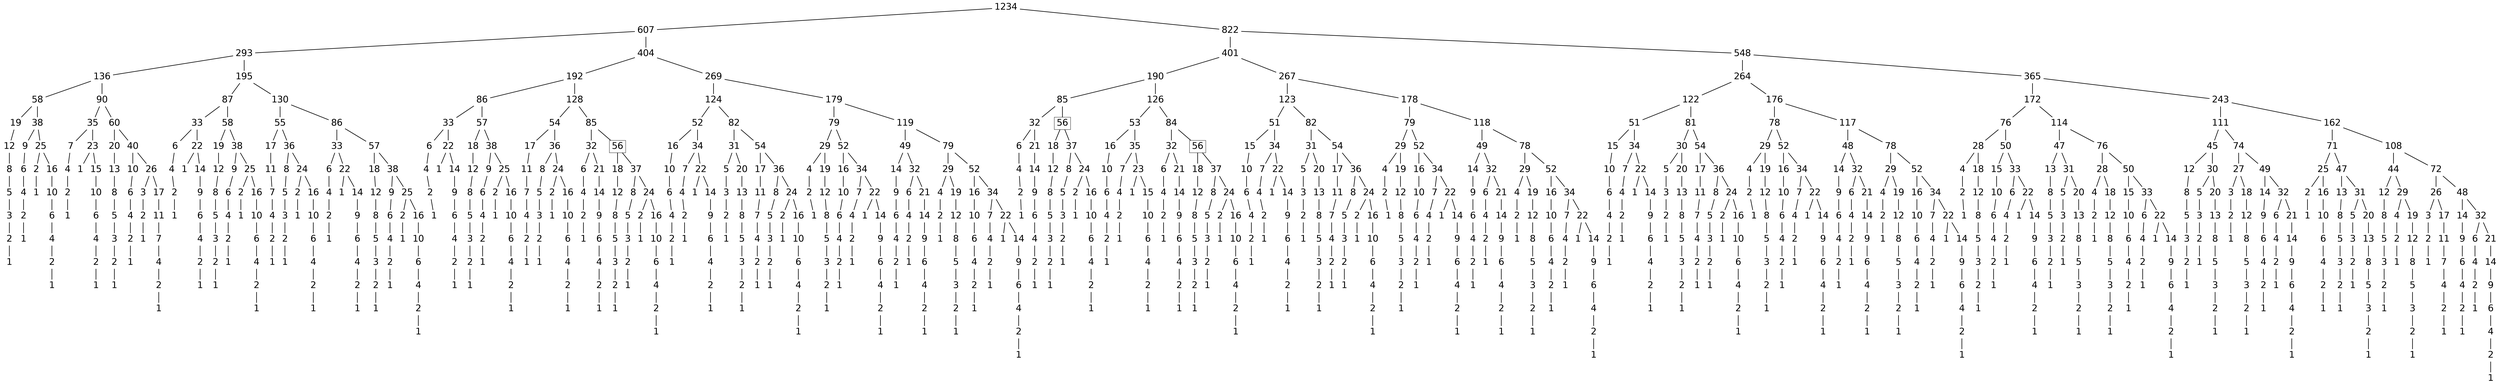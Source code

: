 digraph graph_name {
 graph[nodesep = 0.1];
 edge[dir=none, style=bold];
 node[ fontname = "Helvetica", shape = plaintext, width = 0.25, height = 0.25, fontsize=30];
cxl[label="1234" ];
cxl->cxm
cxm[label="607" ];
cxm->cxn
cxn[label="293" ];
cxn->cxo
cxo[label="136" ];
cxo->cxp
cxp[label="58" ];
cxp->cxq
cxq[label="19" ];
cxq->cxr
cxr[label="12" ];
cxr->cxs
cxs[label="8" ];
cxs->cxt
cxt[label="5" ];
cxt->cxu
cxu[label="3" ];
cxu->cxv
cxv[label="2" ];
cxv->cxw
cxw[label="1" ];
cxp->cxx
cxx[label="38" ];
cxx->cxy
cxy[label="9" ];
cxy->cxz
cxz[label="6" ];
cxz->cya
cya[label="4" ];
cya->cyb
cyb[label="2" ];
cyb->cyc
cyc[label="1" ];
cxx->cyd
cyd[label="25" ];
cyd->cye
cye[label="2" ];
cye->cyf
cyf[label="1" ];
cyd->cyg
cyg[label="16" ];
cyg->cyh
cyh[label="10" ];
cyh->cyi
cyi[label="6" ];
cyi->cyj
cyj[label="4" ];
cyj->cyk
cyk[label="2" ];
cyk->cyl
cyl[label="1" ];
cxo->cym
cym[label="90" ];
cym->cyn
cyn[label="35" ];
cyn->cyo
cyo[label="7" ];
cyo->cyp
cyp[label="4" ];
cyp->cyq
cyq[label="2" ];
cyq->cyr
cyr[label="1" ];
cyn->cys
cys[label="23" ];
cys->cyt
cyt[label="1" ];
cys->cyu
cyu[label="15" ];
cyu->cyv
cyv[label="10" ];
cyv->cyw
cyw[label="6" ];
cyw->cyx
cyx[label="4" ];
cyx->cyy
cyy[label="2" ];
cyy->cyz
cyz[label="1" ];
cym->cza
cza[label="60" ];
cza->czb
czb[label="20" ];
czb->czc
czc[label="13" ];
czc->czd
czd[label="8" ];
czd->cze
cze[label="5" ];
cze->czf
czf[label="3" ];
czf->czg
czg[label="2" ];
czg->czh
czh[label="1" ];
cza->czi
czi[label="40" ];
czi->czj
czj[label="10" ];
czj->czk
czk[label="6" ];
czk->czl
czl[label="4" ];
czl->czm
czm[label="2" ];
czm->czn
czn[label="1" ];
czi->czo
czo[label="26" ];
czo->czp
czp[label="3" ];
czp->czq
czq[label="2" ];
czq->czr
czr[label="1" ];
czo->czs
czs[label="17" ];
czs->czt
czt[label="11" ];
czt->czu
czu[label="7" ];
czu->czv
czv[label="4" ];
czv->czw
czw[label="2" ];
czw->czx
czx[label="1" ];
cxn->czy
czy[label="195" ];
czy->czz
czz[label="87" ];
czz->daa
daa[label="33" ];
daa->dab
dab[label="6" ];
dab->dac
dac[label="4" ];
dac->dad
dad[label="2" ];
dad->dae
dae[label="1" ];
daa->daf
daf[label="22" ];
daf->dag
dag[label="1" ];
daf->dah
dah[label="14" ];
dah->dai
dai[label="9" ];
dai->daj
daj[label="6" ];
daj->dak
dak[label="4" ];
dak->dal
dal[label="2" ];
dal->dam
dam[label="1" ];
czz->dan
dan[label="58" ];
dan->dao
dao[label="19" ];
dao->dap
dap[label="12" ];
dap->daq
daq[label="8" ];
daq->dar
dar[label="5" ];
dar->das
das[label="3" ];
das->dat
dat[label="2" ];
dat->dau
dau[label="1" ];
dan->dav
dav[label="38" ];
dav->daw
daw[label="9" ];
daw->dax
dax[label="6" ];
dax->day
day[label="4" ];
day->daz
daz[label="2" ];
daz->dba
dba[label="1" ];
dav->dbb
dbb[label="25" ];
dbb->dbc
dbc[label="2" ];
dbc->dbd
dbd[label="1" ];
dbb->dbe
dbe[label="16" ];
dbe->dbf
dbf[label="10" ];
dbf->dbg
dbg[label="6" ];
dbg->dbh
dbh[label="4" ];
dbh->dbi
dbi[label="2" ];
dbi->dbj
dbj[label="1" ];
czy->dbk
dbk[label="130" ];
dbk->dbl
dbl[label="55" ];
dbl->dbm
dbm[label="17" ];
dbm->dbn
dbn[label="11" ];
dbn->dbo
dbo[label="7" ];
dbo->dbp
dbp[label="4" ];
dbp->dbq
dbq[label="2" ];
dbq->dbr
dbr[label="1" ];
dbl->dbs
dbs[label="36" ];
dbs->dbt
dbt[label="8" ];
dbt->dbu
dbu[label="5" ];
dbu->dbv
dbv[label="3" ];
dbv->dbw
dbw[label="2" ];
dbw->dbx
dbx[label="1" ];
dbs->dby
dby[label="24" ];
dby->dbz
dbz[label="2" ];
dbz->dca
dca[label="1" ];
dby->dcb
dcb[label="16" ];
dcb->dcc
dcc[label="10" ];
dcc->dcd
dcd[label="6" ];
dcd->dce
dce[label="4" ];
dce->dcf
dcf[label="2" ];
dcf->dcg
dcg[label="1" ];
dbk->dch
dch[label="86" ];
dch->dci
dci[label="33" ];
dci->dcj
dcj[label="6" ];
dcj->dck
dck[label="4" ];
dck->dcl
dcl[label="2" ];
dcl->dcm
dcm[label="1" ];
dci->dcn
dcn[label="22" ];
dcn->dco
dco[label="1" ];
dcn->dcp
dcp[label="14" ];
dcp->dcq
dcq[label="9" ];
dcq->dcr
dcr[label="6" ];
dcr->dcs
dcs[label="4" ];
dcs->dct
dct[label="2" ];
dct->dcu
dcu[label="1" ];
dch->dcv
dcv[label="57" ];
dcv->dcw
dcw[label="18" ];
dcw->dcx
dcx[label="12" ];
dcx->dcy
dcy[label="8" ];
dcy->dcz
dcz[label="5" ];
dcz->dda
dda[label="3" ];
dda->ddb
ddb[label="2" ];
ddb->ddc
ddc[label="1" ];
dcv->ddd
ddd[label="38" ];
ddd->dde
dde[label="9" ];
dde->ddf
ddf[label="6" ];
ddf->ddg
ddg[label="4" ];
ddg->ddh
ddh[label="2" ];
ddh->ddi
ddi[label="1" ];
ddd->ddj
ddj[label="25" ];
ddj->ddk
ddk[label="2" ];
ddk->ddl
ddl[label="1" ];
ddj->ddm
ddm[label="16" ];
ddm->ddn
ddn[label="10" ];
ddn->ddo
ddo[label="6" ];
ddo->ddp
ddp[label="4" ];
ddp->ddq
ddq[label="2" ];
ddq->ddr
ddr[label="1" ];
cxm->dds
dds[label="404" ];
dds->ddt
ddt[label="192" ];
ddt->ddu
ddu[label="86" ];
ddu->ddv
ddv[label="33" ];
ddv->ddw
ddw[label="6" ];
ddw->ddx
ddx[label="4" ];
ddx->ddy
ddy[label="2" ];
ddy->ddz
ddz[label="1" ];
ddv->dea
dea[label="22" ];
dea->deb
deb[label="1" ];
dea->dec
dec[label="14" ];
dec->ded
ded[label="9" ];
ded->dee
dee[label="6" ];
dee->def
def[label="4" ];
def->deg
deg[label="2" ];
deg->deh
deh[label="1" ];
ddu->dei
dei[label="57" ];
dei->dej
dej[label="18" ];
dej->dek
dek[label="12" ];
dek->del
del[label="8" ];
del->dem
dem[label="5" ];
dem->den
den[label="3" ];
den->deo
deo[label="2" ];
deo->dep
dep[label="1" ];
dei->deq
deq[label="38" ];
deq->der
der[label="9" ];
der->des
des[label="6" ];
des->det
det[label="4" ];
det->deu
deu[label="2" ];
deu->dev
dev[label="1" ];
deq->dew
dew[label="25" ];
dew->dex
dex[label="2" ];
dex->dey
dey[label="1" ];
dew->dez
dez[label="16" ];
dez->dfa
dfa[label="10" ];
dfa->dfb
dfb[label="6" ];
dfb->dfc
dfc[label="4" ];
dfc->dfd
dfd[label="2" ];
dfd->dfe
dfe[label="1" ];
ddt->dff
dff[label="128" ];
dff->dfg
dfg[label="54" ];
dfg->dfh
dfh[label="17" ];
dfh->dfi
dfi[label="11" ];
dfi->dfj
dfj[label="7" ];
dfj->dfk
dfk[label="4" ];
dfk->dfl
dfl[label="2" ];
dfl->dfm
dfm[label="1" ];
dfg->dfn
dfn[label="36" ];
dfn->dfo
dfo[label="8" ];
dfo->dfp
dfp[label="5" ];
dfp->dfq
dfq[label="3" ];
dfq->dfr
dfr[label="2" ];
dfr->dfs
dfs[label="1" ];
dfn->dft
dft[label="24" ];
dft->dfu
dfu[label="2" ];
dfu->dfv
dfv[label="1" ];
dft->dfw
dfw[label="16" ];
dfw->dfx
dfx[label="10" ];
dfx->dfy
dfy[label="6" ];
dfy->dfz
dfz[label="4" ];
dfz->dga
dga[label="2" ];
dga->dgb
dgb[label="1" ];
dff->dgc
dgc[label="85" ];
dgc->dgd
dgd[label="32" ];
dgd->dge
dge[label="6" ];
dge->dgf
dgf[label="4" ];
dgf->dgg
dgg[label="2" ];
dgg->dgh
dgh[label="1" ];
dgd->dgi
dgi[label="21" ];
dgi->dgj
dgj[label="14" ];
dgj->dgk
dgk[label="9" ];
dgk->dgl
dgl[label="6" ];
dgl->dgm
dgm[label="4" ];
dgm->dgn
dgn[label="2" ];
dgn->dgo
dgo[label="1" ];
dgc->dgp
dgp[label="56" ;shape=box];
dgp->dgq
dgq[label="18" ];
dgq->dgr
dgr[label="12" ];
dgr->dgs
dgs[label="8" ];
dgs->dgt
dgt[label="5" ];
dgt->dgu
dgu[label="3" ];
dgu->dgv
dgv[label="2" ];
dgv->dgw
dgw[label="1" ];
dgp->dgx
dgx[label="37" ];
dgx->dgy
dgy[label="8" ];
dgy->dgz
dgz[label="5" ];
dgz->dha
dha[label="3" ];
dha->dhb
dhb[label="2" ];
dhb->dhc
dhc[label="1" ];
dgx->dhd
dhd[label="24" ];
dhd->dhe
dhe[label="2" ];
dhe->dhf
dhf[label="1" ];
dhd->dhg
dhg[label="16" ];
dhg->dhh
dhh[label="10" ];
dhh->dhi
dhi[label="6" ];
dhi->dhj
dhj[label="4" ];
dhj->dhk
dhk[label="2" ];
dhk->dhl
dhl[label="1" ];
dds->dhm
dhm[label="269" ];
dhm->dhn
dhn[label="124" ];
dhn->dho
dho[label="52" ];
dho->dhp
dhp[label="16" ];
dhp->dhq
dhq[label="10" ];
dhq->dhr
dhr[label="6" ];
dhr->dhs
dhs[label="4" ];
dhs->dht
dht[label="2" ];
dht->dhu
dhu[label="1" ];
dho->dhv
dhv[label="34" ];
dhv->dhw
dhw[label="7" ];
dhw->dhx
dhx[label="4" ];
dhx->dhy
dhy[label="2" ];
dhy->dhz
dhz[label="1" ];
dhv->dia
dia[label="22" ];
dia->dib
dib[label="1" ];
dia->dic
dic[label="14" ];
dic->did
did[label="9" ];
did->die
die[label="6" ];
die->dif
dif[label="4" ];
dif->dig
dig[label="2" ];
dig->dih
dih[label="1" ];
dhn->dii
dii[label="82" ];
dii->dij
dij[label="31" ];
dij->dik
dik[label="5" ];
dik->dil
dil[label="3" ];
dil->dim
dim[label="2" ];
dim->din
din[label="1" ];
dij->dio
dio[label="20" ];
dio->dip
dip[label="13" ];
dip->diq
diq[label="8" ];
diq->dir
dir[label="5" ];
dir->dis
dis[label="3" ];
dis->dit
dit[label="2" ];
dit->diu
diu[label="1" ];
dii->div
div[label="54" ];
div->diw
diw[label="17" ];
diw->dix
dix[label="11" ];
dix->diy
diy[label="7" ];
diy->diz
diz[label="4" ];
diz->dja
dja[label="2" ];
dja->djb
djb[label="1" ];
div->djc
djc[label="36" ];
djc->djd
djd[label="8" ];
djd->dje
dje[label="5" ];
dje->djf
djf[label="3" ];
djf->djg
djg[label="2" ];
djg->djh
djh[label="1" ];
djc->dji
dji[label="24" ];
dji->djj
djj[label="2" ];
djj->djk
djk[label="1" ];
dji->djl
djl[label="16" ];
djl->djm
djm[label="10" ];
djm->djn
djn[label="6" ];
djn->djo
djo[label="4" ];
djo->djp
djp[label="2" ];
djp->djq
djq[label="1" ];
dhm->djr
djr[label="179" ];
djr->djs
djs[label="79" ];
djs->djt
djt[label="29" ];
djt->dju
dju[label="4" ];
dju->djv
djv[label="2" ];
djv->djw
djw[label="1" ];
djt->djx
djx[label="19" ];
djx->djy
djy[label="12" ];
djy->djz
djz[label="8" ];
djz->dka
dka[label="5" ];
dka->dkb
dkb[label="3" ];
dkb->dkc
dkc[label="2" ];
dkc->dkd
dkd[label="1" ];
djs->dke
dke[label="52" ];
dke->dkf
dkf[label="16" ];
dkf->dkg
dkg[label="10" ];
dkg->dkh
dkh[label="6" ];
dkh->dki
dki[label="4" ];
dki->dkj
dkj[label="2" ];
dkj->dkk
dkk[label="1" ];
dke->dkl
dkl[label="34" ];
dkl->dkm
dkm[label="7" ];
dkm->dkn
dkn[label="4" ];
dkn->dko
dko[label="2" ];
dko->dkp
dkp[label="1" ];
dkl->dkq
dkq[label="22" ];
dkq->dkr
dkr[label="1" ];
dkq->dks
dks[label="14" ];
dks->dkt
dkt[label="9" ];
dkt->dku
dku[label="6" ];
dku->dkv
dkv[label="4" ];
dkv->dkw
dkw[label="2" ];
dkw->dkx
dkx[label="1" ];
djr->dky
dky[label="119" ];
dky->dkz
dkz[label="49" ];
dkz->dla
dla[label="14" ];
dla->dlb
dlb[label="9" ];
dlb->dlc
dlc[label="6" ];
dlc->dld
dld[label="4" ];
dld->dle
dle[label="2" ];
dle->dlf
dlf[label="1" ];
dkz->dlg
dlg[label="32" ];
dlg->dlh
dlh[label="6" ];
dlh->dli
dli[label="4" ];
dli->dlj
dlj[label="2" ];
dlj->dlk
dlk[label="1" ];
dlg->dll
dll[label="21" ];
dll->dlm
dlm[label="14" ];
dlm->dln
dln[label="9" ];
dln->dlo
dlo[label="6" ];
dlo->dlp
dlp[label="4" ];
dlp->dlq
dlq[label="2" ];
dlq->dlr
dlr[label="1" ];
dky->dls
dls[label="79" ];
dls->dlt
dlt[label="29" ];
dlt->dlu
dlu[label="4" ];
dlu->dlv
dlv[label="2" ];
dlv->dlw
dlw[label="1" ];
dlt->dlx
dlx[label="19" ];
dlx->dly
dly[label="12" ];
dly->dlz
dlz[label="8" ];
dlz->dma
dma[label="5" ];
dma->dmb
dmb[label="3" ];
dmb->dmc
dmc[label="2" ];
dmc->dmd
dmd[label="1" ];
dls->dme
dme[label="52" ];
dme->dmf
dmf[label="16" ];
dmf->dmg
dmg[label="10" ];
dmg->dmh
dmh[label="6" ];
dmh->dmi
dmi[label="4" ];
dmi->dmj
dmj[label="2" ];
dmj->dmk
dmk[label="1" ];
dme->dml
dml[label="34" ];
dml->dmm
dmm[label="7" ];
dmm->dmn
dmn[label="4" ];
dmn->dmo
dmo[label="2" ];
dmo->dmp
dmp[label="1" ];
dml->dmq
dmq[label="22" ];
dmq->dmr
dmr[label="1" ];
dmq->dms
dms[label="14" ];
dms->dmt
dmt[label="9" ];
dmt->dmu
dmu[label="6" ];
dmu->dmv
dmv[label="4" ];
dmv->dmw
dmw[label="2" ];
dmw->dmx
dmx[label="1" ];
cxl->dmy
dmy[label="822" ];
dmy->dmz
dmz[label="401" ];
dmz->dna
dna[label="190" ];
dna->dnb
dnb[label="85" ];
dnb->dnc
dnc[label="32" ];
dnc->dnd
dnd[label="6" ];
dnd->dne
dne[label="4" ];
dne->dnf
dnf[label="2" ];
dnf->dng
dng[label="1" ];
dnc->dnh
dnh[label="21" ];
dnh->dni
dni[label="14" ];
dni->dnj
dnj[label="9" ];
dnj->dnk
dnk[label="6" ];
dnk->dnl
dnl[label="4" ];
dnl->dnm
dnm[label="2" ];
dnm->dnn
dnn[label="1" ];
dnb->dno
dno[label="56" ;shape=box];
dno->dnp
dnp[label="18" ];
dnp->dnq
dnq[label="12" ];
dnq->dnr
dnr[label="8" ];
dnr->dns
dns[label="5" ];
dns->dnt
dnt[label="3" ];
dnt->dnu
dnu[label="2" ];
dnu->dnv
dnv[label="1" ];
dno->dnw
dnw[label="37" ];
dnw->dnx
dnx[label="8" ];
dnx->dny
dny[label="5" ];
dny->dnz
dnz[label="3" ];
dnz->doa
doa[label="2" ];
doa->dob
dob[label="1" ];
dnw->doc
doc[label="24" ];
doc->dod
dod[label="2" ];
dod->doe
doe[label="1" ];
doc->dof
dof[label="16" ];
dof->dog
dog[label="10" ];
dog->doh
doh[label="6" ];
doh->doi
doi[label="4" ];
doi->doj
doj[label="2" ];
doj->dok
dok[label="1" ];
dna->dol
dol[label="126" ];
dol->dom
dom[label="53" ];
dom->don
don[label="16" ];
don->doo
doo[label="10" ];
doo->dop
dop[label="6" ];
dop->doq
doq[label="4" ];
doq->dor
dor[label="2" ];
dor->dos
dos[label="1" ];
dom->dot
dot[label="35" ];
dot->dou
dou[label="7" ];
dou->dov
dov[label="4" ];
dov->dow
dow[label="2" ];
dow->dox
dox[label="1" ];
dot->doy
doy[label="23" ];
doy->doz
doz[label="1" ];
doy->dpa
dpa[label="15" ];
dpa->dpb
dpb[label="10" ];
dpb->dpc
dpc[label="6" ];
dpc->dpd
dpd[label="4" ];
dpd->dpe
dpe[label="2" ];
dpe->dpf
dpf[label="1" ];
dol->dpg
dpg[label="84" ];
dpg->dph
dph[label="32" ];
dph->dpi
dpi[label="6" ];
dpi->dpj
dpj[label="4" ];
dpj->dpk
dpk[label="2" ];
dpk->dpl
dpl[label="1" ];
dph->dpm
dpm[label="21" ];
dpm->dpn
dpn[label="14" ];
dpn->dpo
dpo[label="9" ];
dpo->dpp
dpp[label="6" ];
dpp->dpq
dpq[label="4" ];
dpq->dpr
dpr[label="2" ];
dpr->dps
dps[label="1" ];
dpg->dpt
dpt[label="56" ;shape=box];
dpt->dpu
dpu[label="18" ];
dpu->dpv
dpv[label="12" ];
dpv->dpw
dpw[label="8" ];
dpw->dpx
dpx[label="5" ];
dpx->dpy
dpy[label="3" ];
dpy->dpz
dpz[label="2" ];
dpz->dqa
dqa[label="1" ];
dpt->dqb
dqb[label="37" ];
dqb->dqc
dqc[label="8" ];
dqc->dqd
dqd[label="5" ];
dqd->dqe
dqe[label="3" ];
dqe->dqf
dqf[label="2" ];
dqf->dqg
dqg[label="1" ];
dqb->dqh
dqh[label="24" ];
dqh->dqi
dqi[label="2" ];
dqi->dqj
dqj[label="1" ];
dqh->dqk
dqk[label="16" ];
dqk->dql
dql[label="10" ];
dql->dqm
dqm[label="6" ];
dqm->dqn
dqn[label="4" ];
dqn->dqo
dqo[label="2" ];
dqo->dqp
dqp[label="1" ];
dmz->dqq
dqq[label="267" ];
dqq->dqr
dqr[label="123" ];
dqr->dqs
dqs[label="51" ];
dqs->dqt
dqt[label="15" ];
dqt->dqu
dqu[label="10" ];
dqu->dqv
dqv[label="6" ];
dqv->dqw
dqw[label="4" ];
dqw->dqx
dqx[label="2" ];
dqx->dqy
dqy[label="1" ];
dqs->dqz
dqz[label="34" ];
dqz->dra
dra[label="7" ];
dra->drb
drb[label="4" ];
drb->drc
drc[label="2" ];
drc->drd
drd[label="1" ];
dqz->dre
dre[label="22" ];
dre->drf
drf[label="1" ];
dre->drg
drg[label="14" ];
drg->drh
drh[label="9" ];
drh->dri
dri[label="6" ];
dri->drj
drj[label="4" ];
drj->drk
drk[label="2" ];
drk->drl
drl[label="1" ];
dqr->drm
drm[label="82" ];
drm->drn
drn[label="31" ];
drn->dro
dro[label="5" ];
dro->drp
drp[label="3" ];
drp->drq
drq[label="2" ];
drq->drr
drr[label="1" ];
drn->drs
drs[label="20" ];
drs->drt
drt[label="13" ];
drt->dru
dru[label="8" ];
dru->drv
drv[label="5" ];
drv->drw
drw[label="3" ];
drw->drx
drx[label="2" ];
drx->dry
dry[label="1" ];
drm->drz
drz[label="54" ];
drz->dsa
dsa[label="17" ];
dsa->dsb
dsb[label="11" ];
dsb->dsc
dsc[label="7" ];
dsc->dsd
dsd[label="4" ];
dsd->dse
dse[label="2" ];
dse->dsf
dsf[label="1" ];
drz->dsg
dsg[label="36" ];
dsg->dsh
dsh[label="8" ];
dsh->dsi
dsi[label="5" ];
dsi->dsj
dsj[label="3" ];
dsj->dsk
dsk[label="2" ];
dsk->dsl
dsl[label="1" ];
dsg->dsm
dsm[label="24" ];
dsm->dsn
dsn[label="2" ];
dsn->dso
dso[label="1" ];
dsm->dsp
dsp[label="16" ];
dsp->dsq
dsq[label="10" ];
dsq->dsr
dsr[label="6" ];
dsr->dss
dss[label="4" ];
dss->dst
dst[label="2" ];
dst->dsu
dsu[label="1" ];
dqq->dsv
dsv[label="178" ];
dsv->dsw
dsw[label="79" ];
dsw->dsx
dsx[label="29" ];
dsx->dsy
dsy[label="4" ];
dsy->dsz
dsz[label="2" ];
dsz->dta
dta[label="1" ];
dsx->dtb
dtb[label="19" ];
dtb->dtc
dtc[label="12" ];
dtc->dtd
dtd[label="8" ];
dtd->dte
dte[label="5" ];
dte->dtf
dtf[label="3" ];
dtf->dtg
dtg[label="2" ];
dtg->dth
dth[label="1" ];
dsw->dti
dti[label="52" ];
dti->dtj
dtj[label="16" ];
dtj->dtk
dtk[label="10" ];
dtk->dtl
dtl[label="6" ];
dtl->dtm
dtm[label="4" ];
dtm->dtn
dtn[label="2" ];
dtn->dto
dto[label="1" ];
dti->dtp
dtp[label="34" ];
dtp->dtq
dtq[label="7" ];
dtq->dtr
dtr[label="4" ];
dtr->dts
dts[label="2" ];
dts->dtt
dtt[label="1" ];
dtp->dtu
dtu[label="22" ];
dtu->dtv
dtv[label="1" ];
dtu->dtw
dtw[label="14" ];
dtw->dtx
dtx[label="9" ];
dtx->dty
dty[label="6" ];
dty->dtz
dtz[label="4" ];
dtz->dua
dua[label="2" ];
dua->dub
dub[label="1" ];
dsv->duc
duc[label="118" ];
duc->dud
dud[label="49" ];
dud->due
due[label="14" ];
due->duf
duf[label="9" ];
duf->dug
dug[label="6" ];
dug->duh
duh[label="4" ];
duh->dui
dui[label="2" ];
dui->duj
duj[label="1" ];
dud->duk
duk[label="32" ];
duk->dul
dul[label="6" ];
dul->dum
dum[label="4" ];
dum->dun
dun[label="2" ];
dun->duo
duo[label="1" ];
duk->dup
dup[label="21" ];
dup->duq
duq[label="14" ];
duq->dur
dur[label="9" ];
dur->dus
dus[label="6" ];
dus->dut
dut[label="4" ];
dut->duu
duu[label="2" ];
duu->duv
duv[label="1" ];
duc->duw
duw[label="78" ];
duw->dux
dux[label="29" ];
dux->duy
duy[label="4" ];
duy->duz
duz[label="2" ];
duz->dva
dva[label="1" ];
dux->dvb
dvb[label="19" ];
dvb->dvc
dvc[label="12" ];
dvc->dvd
dvd[label="8" ];
dvd->dve
dve[label="5" ];
dve->dvf
dvf[label="3" ];
dvf->dvg
dvg[label="2" ];
dvg->dvh
dvh[label="1" ];
duw->dvi
dvi[label="52" ];
dvi->dvj
dvj[label="16" ];
dvj->dvk
dvk[label="10" ];
dvk->dvl
dvl[label="6" ];
dvl->dvm
dvm[label="4" ];
dvm->dvn
dvn[label="2" ];
dvn->dvo
dvo[label="1" ];
dvi->dvp
dvp[label="34" ];
dvp->dvq
dvq[label="7" ];
dvq->dvr
dvr[label="4" ];
dvr->dvs
dvs[label="2" ];
dvs->dvt
dvt[label="1" ];
dvp->dvu
dvu[label="22" ];
dvu->dvv
dvv[label="1" ];
dvu->dvw
dvw[label="14" ];
dvw->dvx
dvx[label="9" ];
dvx->dvy
dvy[label="6" ];
dvy->dvz
dvz[label="4" ];
dvz->dwa
dwa[label="2" ];
dwa->dwb
dwb[label="1" ];
dmy->dwc
dwc[label="548" ];
dwc->dwd
dwd[label="264" ];
dwd->dwe
dwe[label="122" ];
dwe->dwf
dwf[label="51" ];
dwf->dwg
dwg[label="15" ];
dwg->dwh
dwh[label="10" ];
dwh->dwi
dwi[label="6" ];
dwi->dwj
dwj[label="4" ];
dwj->dwk
dwk[label="2" ];
dwk->dwl
dwl[label="1" ];
dwf->dwm
dwm[label="34" ];
dwm->dwn
dwn[label="7" ];
dwn->dwo
dwo[label="4" ];
dwo->dwp
dwp[label="2" ];
dwp->dwq
dwq[label="1" ];
dwm->dwr
dwr[label="22" ];
dwr->dws
dws[label="1" ];
dwr->dwt
dwt[label="14" ];
dwt->dwu
dwu[label="9" ];
dwu->dwv
dwv[label="6" ];
dwv->dww
dww[label="4" ];
dww->dwx
dwx[label="2" ];
dwx->dwy
dwy[label="1" ];
dwe->dwz
dwz[label="81" ];
dwz->dxa
dxa[label="30" ];
dxa->dxb
dxb[label="5" ];
dxb->dxc
dxc[label="3" ];
dxc->dxd
dxd[label="2" ];
dxd->dxe
dxe[label="1" ];
dxa->dxf
dxf[label="20" ];
dxf->dxg
dxg[label="13" ];
dxg->dxh
dxh[label="8" ];
dxh->dxi
dxi[label="5" ];
dxi->dxj
dxj[label="3" ];
dxj->dxk
dxk[label="2" ];
dxk->dxl
dxl[label="1" ];
dwz->dxm
dxm[label="54" ];
dxm->dxn
dxn[label="17" ];
dxn->dxo
dxo[label="11" ];
dxo->dxp
dxp[label="7" ];
dxp->dxq
dxq[label="4" ];
dxq->dxr
dxr[label="2" ];
dxr->dxs
dxs[label="1" ];
dxm->dxt
dxt[label="36" ];
dxt->dxu
dxu[label="8" ];
dxu->dxv
dxv[label="5" ];
dxv->dxw
dxw[label="3" ];
dxw->dxx
dxx[label="2" ];
dxx->dxy
dxy[label="1" ];
dxt->dxz
dxz[label="24" ];
dxz->dya
dya[label="2" ];
dya->dyb
dyb[label="1" ];
dxz->dyc
dyc[label="16" ];
dyc->dyd
dyd[label="10" ];
dyd->dye
dye[label="6" ];
dye->dyf
dyf[label="4" ];
dyf->dyg
dyg[label="2" ];
dyg->dyh
dyh[label="1" ];
dwd->dyi
dyi[label="176" ];
dyi->dyj
dyj[label="78" ];
dyj->dyk
dyk[label="29" ];
dyk->dyl
dyl[label="4" ];
dyl->dym
dym[label="2" ];
dym->dyn
dyn[label="1" ];
dyk->dyo
dyo[label="19" ];
dyo->dyp
dyp[label="12" ];
dyp->dyq
dyq[label="8" ];
dyq->dyr
dyr[label="5" ];
dyr->dys
dys[label="3" ];
dys->dyt
dyt[label="2" ];
dyt->dyu
dyu[label="1" ];
dyj->dyv
dyv[label="52" ];
dyv->dyw
dyw[label="16" ];
dyw->dyx
dyx[label="10" ];
dyx->dyy
dyy[label="6" ];
dyy->dyz
dyz[label="4" ];
dyz->dza
dza[label="2" ];
dza->dzb
dzb[label="1" ];
dyv->dzc
dzc[label="34" ];
dzc->dzd
dzd[label="7" ];
dzd->dze
dze[label="4" ];
dze->dzf
dzf[label="2" ];
dzf->dzg
dzg[label="1" ];
dzc->dzh
dzh[label="22" ];
dzh->dzi
dzi[label="1" ];
dzh->dzj
dzj[label="14" ];
dzj->dzk
dzk[label="9" ];
dzk->dzl
dzl[label="6" ];
dzl->dzm
dzm[label="4" ];
dzm->dzn
dzn[label="2" ];
dzn->dzo
dzo[label="1" ];
dyi->dzp
dzp[label="117" ];
dzp->dzq
dzq[label="48" ];
dzq->dzr
dzr[label="14" ];
dzr->dzs
dzs[label="9" ];
dzs->dzt
dzt[label="6" ];
dzt->dzu
dzu[label="4" ];
dzu->dzv
dzv[label="2" ];
dzv->dzw
dzw[label="1" ];
dzq->dzx
dzx[label="32" ];
dzx->dzy
dzy[label="6" ];
dzy->dzz
dzz[label="4" ];
dzz->eaa
eaa[label="2" ];
eaa->eab
eab[label="1" ];
dzx->eac
eac[label="21" ];
eac->ead
ead[label="14" ];
ead->eae
eae[label="9" ];
eae->eaf
eaf[label="6" ];
eaf->eag
eag[label="4" ];
eag->eah
eah[label="2" ];
eah->eai
eai[label="1" ];
dzp->eaj
eaj[label="78" ];
eaj->eak
eak[label="29" ];
eak->eal
eal[label="4" ];
eal->eam
eam[label="2" ];
eam->ean
ean[label="1" ];
eak->eao
eao[label="19" ];
eao->eap
eap[label="12" ];
eap->eaq
eaq[label="8" ];
eaq->ear
ear[label="5" ];
ear->eas
eas[label="3" ];
eas->eat
eat[label="2" ];
eat->eau
eau[label="1" ];
eaj->eav
eav[label="52" ];
eav->eaw
eaw[label="16" ];
eaw->eax
eax[label="10" ];
eax->eay
eay[label="6" ];
eay->eaz
eaz[label="4" ];
eaz->eba
eba[label="2" ];
eba->ebb
ebb[label="1" ];
eav->ebc
ebc[label="34" ];
ebc->ebd
ebd[label="7" ];
ebd->ebe
ebe[label="4" ];
ebe->ebf
ebf[label="2" ];
ebf->ebg
ebg[label="1" ];
ebc->ebh
ebh[label="22" ];
ebh->ebi
ebi[label="1" ];
ebh->ebj
ebj[label="14" ];
ebj->ebk
ebk[label="9" ];
ebk->ebl
ebl[label="6" ];
ebl->ebm
ebm[label="4" ];
ebm->ebn
ebn[label="2" ];
ebn->ebo
ebo[label="1" ];
dwc->ebp
ebp[label="365" ];
ebp->ebq
ebq[label="172" ];
ebq->ebr
ebr[label="76" ];
ebr->ebs
ebs[label="28" ];
ebs->ebt
ebt[label="4" ];
ebt->ebu
ebu[label="2" ];
ebu->ebv
ebv[label="1" ];
ebs->ebw
ebw[label="18" ];
ebw->ebx
ebx[label="12" ];
ebx->eby
eby[label="8" ];
eby->ebz
ebz[label="5" ];
ebz->eca
eca[label="3" ];
eca->ecb
ecb[label="2" ];
ecb->ecc
ecc[label="1" ];
ebr->ecd
ecd[label="50" ];
ecd->ece
ece[label="15" ];
ece->ecf
ecf[label="10" ];
ecf->ecg
ecg[label="6" ];
ecg->ech
ech[label="4" ];
ech->eci
eci[label="2" ];
eci->ecj
ecj[label="1" ];
ecd->eck
eck[label="33" ];
eck->ecl
ecl[label="6" ];
ecl->ecm
ecm[label="4" ];
ecm->ecn
ecn[label="2" ];
ecn->eco
eco[label="1" ];
eck->ecp
ecp[label="22" ];
ecp->ecq
ecq[label="1" ];
ecp->ecr
ecr[label="14" ];
ecr->ecs
ecs[label="9" ];
ecs->ect
ect[label="6" ];
ect->ecu
ecu[label="4" ];
ecu->ecv
ecv[label="2" ];
ecv->ecw
ecw[label="1" ];
ebq->ecx
ecx[label="114" ];
ecx->ecy
ecy[label="47" ];
ecy->ecz
ecz[label="13" ];
ecz->eda
eda[label="8" ];
eda->edb
edb[label="5" ];
edb->edc
edc[label="3" ];
edc->edd
edd[label="2" ];
edd->ede
ede[label="1" ];
ecy->edf
edf[label="31" ];
edf->edg
edg[label="5" ];
edg->edh
edh[label="3" ];
edh->edi
edi[label="2" ];
edi->edj
edj[label="1" ];
edf->edk
edk[label="20" ];
edk->edl
edl[label="13" ];
edl->edm
edm[label="8" ];
edm->edn
edn[label="5" ];
edn->edo
edo[label="3" ];
edo->edp
edp[label="2" ];
edp->edq
edq[label="1" ];
ecx->edr
edr[label="76" ];
edr->eds
eds[label="28" ];
eds->edt
edt[label="4" ];
edt->edu
edu[label="2" ];
edu->edv
edv[label="1" ];
eds->edw
edw[label="18" ];
edw->edx
edx[label="12" ];
edx->edy
edy[label="8" ];
edy->edz
edz[label="5" ];
edz->eea
eea[label="3" ];
eea->eeb
eeb[label="2" ];
eeb->eec
eec[label="1" ];
edr->eed
eed[label="50" ];
eed->eee
eee[label="15" ];
eee->eef
eef[label="10" ];
eef->eeg
eeg[label="6" ];
eeg->eeh
eeh[label="4" ];
eeh->eei
eei[label="2" ];
eei->eej
eej[label="1" ];
eed->eek
eek[label="33" ];
eek->eel
eel[label="6" ];
eel->eem
eem[label="4" ];
eem->een
een[label="2" ];
een->eeo
eeo[label="1" ];
eek->eep
eep[label="22" ];
eep->eeq
eeq[label="1" ];
eep->eer
eer[label="14" ];
eer->ees
ees[label="9" ];
ees->eet
eet[label="6" ];
eet->eeu
eeu[label="4" ];
eeu->eev
eev[label="2" ];
eev->eew
eew[label="1" ];
ebp->eex
eex[label="243" ];
eex->eey
eey[label="111" ];
eey->eez
eez[label="45" ];
eez->efa
efa[label="12" ];
efa->efb
efb[label="8" ];
efb->efc
efc[label="5" ];
efc->efd
efd[label="3" ];
efd->efe
efe[label="2" ];
efe->eff
eff[label="1" ];
eez->efg
efg[label="30" ];
efg->efh
efh[label="5" ];
efh->efi
efi[label="3" ];
efi->efj
efj[label="2" ];
efj->efk
efk[label="1" ];
efg->efl
efl[label="20" ];
efl->efm
efm[label="13" ];
efm->efn
efn[label="8" ];
efn->efo
efo[label="5" ];
efo->efp
efp[label="3" ];
efp->efq
efq[label="2" ];
efq->efr
efr[label="1" ];
eey->efs
efs[label="74" ];
efs->eft
eft[label="27" ];
eft->efu
efu[label="3" ];
efu->efv
efv[label="2" ];
efv->efw
efw[label="1" ];
eft->efx
efx[label="18" ];
efx->efy
efy[label="12" ];
efy->efz
efz[label="8" ];
efz->ega
ega[label="5" ];
ega->egb
egb[label="3" ];
egb->egc
egc[label="2" ];
egc->egd
egd[label="1" ];
efs->ege
ege[label="49" ];
ege->egf
egf[label="14" ];
egf->egg
egg[label="9" ];
egg->egh
egh[label="6" ];
egh->egi
egi[label="4" ];
egi->egj
egj[label="2" ];
egj->egk
egk[label="1" ];
ege->egl
egl[label="32" ];
egl->egm
egm[label="6" ];
egm->egn
egn[label="4" ];
egn->ego
ego[label="2" ];
ego->egp
egp[label="1" ];
egl->egq
egq[label="21" ];
egq->egr
egr[label="14" ];
egr->egs
egs[label="9" ];
egs->egt
egt[label="6" ];
egt->egu
egu[label="4" ];
egu->egv
egv[label="2" ];
egv->egw
egw[label="1" ];
eex->egx
egx[label="162" ];
egx->egy
egy[label="71" ];
egy->egz
egz[label="25" ];
egz->eha
eha[label="2" ];
eha->ehb
ehb[label="1" ];
egz->ehc
ehc[label="16" ];
ehc->ehd
ehd[label="10" ];
ehd->ehe
ehe[label="6" ];
ehe->ehf
ehf[label="4" ];
ehf->ehg
ehg[label="2" ];
ehg->ehh
ehh[label="1" ];
egy->ehi
ehi[label="47" ];
ehi->ehj
ehj[label="13" ];
ehj->ehk
ehk[label="8" ];
ehk->ehl
ehl[label="5" ];
ehl->ehm
ehm[label="3" ];
ehm->ehn
ehn[label="2" ];
ehn->eho
eho[label="1" ];
ehi->ehp
ehp[label="31" ];
ehp->ehq
ehq[label="5" ];
ehq->ehr
ehr[label="3" ];
ehr->ehs
ehs[label="2" ];
ehs->eht
eht[label="1" ];
ehp->ehu
ehu[label="20" ];
ehu->ehv
ehv[label="13" ];
ehv->ehw
ehw[label="8" ];
ehw->ehx
ehx[label="5" ];
ehx->ehy
ehy[label="3" ];
ehy->ehz
ehz[label="2" ];
ehz->eia
eia[label="1" ];
egx->eib
eib[label="108" ];
eib->eic
eic[label="44" ];
eic->eid
eid[label="12" ];
eid->eie
eie[label="8" ];
eie->eif
eif[label="5" ];
eif->eig
eig[label="3" ];
eig->eih
eih[label="2" ];
eih->eii
eii[label="1" ];
eic->eij
eij[label="29" ];
eij->eik
eik[label="4" ];
eik->eil
eil[label="2" ];
eil->eim
eim[label="1" ];
eij->ein
ein[label="19" ];
ein->eio
eio[label="12" ];
eio->eip
eip[label="8" ];
eip->eiq
eiq[label="5" ];
eiq->eir
eir[label="3" ];
eir->eis
eis[label="2" ];
eis->eit
eit[label="1" ];
eib->eiu
eiu[label="72" ];
eiu->eiv
eiv[label="26" ];
eiv->eiw
eiw[label="3" ];
eiw->eix
eix[label="2" ];
eix->eiy
eiy[label="1" ];
eiv->eiz
eiz[label="17" ];
eiz->eja
eja[label="11" ];
eja->ejb
ejb[label="7" ];
ejb->ejc
ejc[label="4" ];
ejc->ejd
ejd[label="2" ];
ejd->eje
eje[label="1" ];
eiu->ejf
ejf[label="48" ];
ejf->ejg
ejg[label="14" ];
ejg->ejh
ejh[label="9" ];
ejh->eji
eji[label="6" ];
eji->ejj
ejj[label="4" ];
ejj->ejk
ejk[label="2" ];
ejk->ejl
ejl[label="1" ];
ejf->ejm
ejm[label="32" ];
ejm->ejn
ejn[label="6" ];
ejn->ejo
ejo[label="4" ];
ejo->ejp
ejp[label="2" ];
ejp->ejq
ejq[label="1" ];
ejm->ejr
ejr[label="21" ];
ejr->ejs
ejs[label="14" ];
ejs->ejt
ejt[label="9" ];
ejt->eju
eju[label="6" ];
eju->ejv
ejv[label="4" ];
ejv->ejw
ejw[label="2" ];
ejw->ejx
ejx[label="1" ];
}
